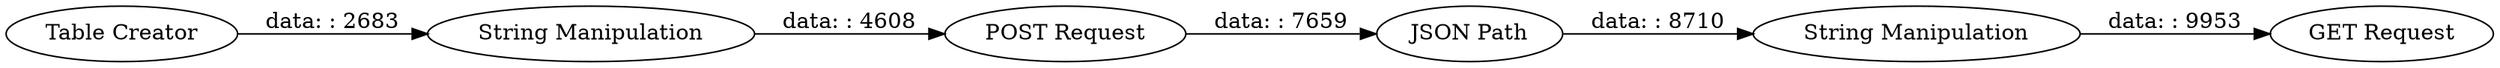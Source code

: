 digraph {
	"3563781281908657072_4" [label="String Manipulation"]
	"3563781281908657072_7" [label="GET Request"]
	"3563781281908657072_6" [label="String Manipulation"]
	"3563781281908657072_3" [label="Table Creator"]
	"3563781281908657072_2" [label="POST Request"]
	"3563781281908657072_5" [label="JSON Path"]
	"3563781281908657072_5" -> "3563781281908657072_6" [label="data: : 8710"]
	"3563781281908657072_4" -> "3563781281908657072_2" [label="data: : 4608"]
	"3563781281908657072_2" -> "3563781281908657072_5" [label="data: : 7659"]
	"3563781281908657072_6" -> "3563781281908657072_7" [label="data: : 9953"]
	"3563781281908657072_3" -> "3563781281908657072_4" [label="data: : 2683"]
	rankdir=LR
}
